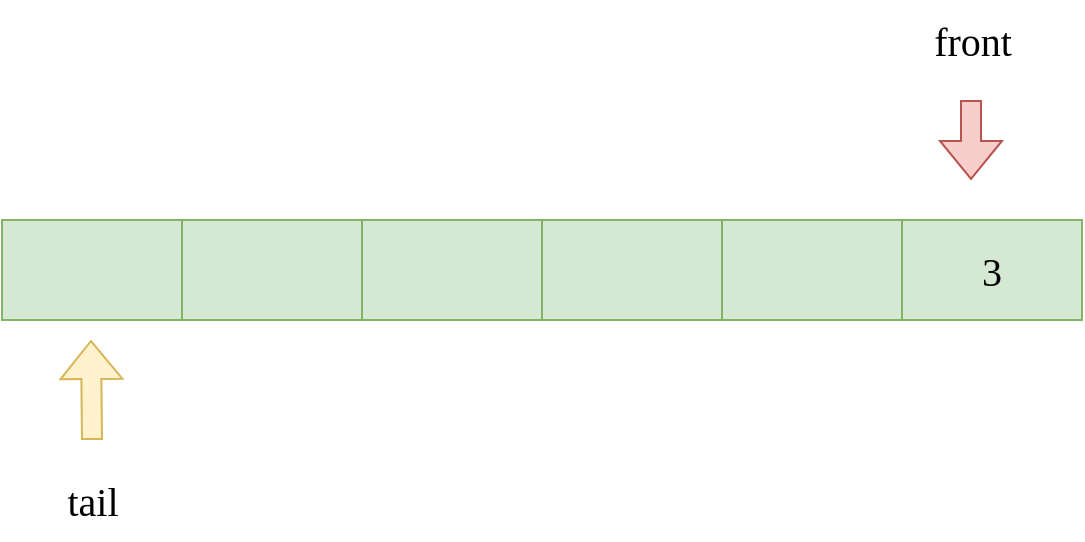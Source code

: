 <mxfile version="20.2.3" type="device"><diagram id="E6mF8gN-AaRTJjgoNrtu" name="第 1 页"><mxGraphModel dx="1209" dy="852" grid="1" gridSize="10" guides="1" tooltips="1" connect="1" arrows="1" fold="1" page="1" pageScale="1" pageWidth="827" pageHeight="1169" math="0" shadow="0"><root><mxCell id="0"/><mxCell id="1" parent="0"/><mxCell id="XvL6Bz3mQmxl2px6WhqZ-1" value="" style="rounded=0;whiteSpace=wrap;html=1;fontSize=20;fontFamily=Comic Sans MS;fillColor=#d5e8d4;strokeColor=#82b366;" vertex="1" parent="1"><mxGeometry x="240" y="280" width="90" height="50" as="geometry"/></mxCell><mxCell id="XvL6Bz3mQmxl2px6WhqZ-3" value="" style="rounded=0;whiteSpace=wrap;html=1;fontSize=20;fontFamily=Comic Sans MS;fillColor=#d5e8d4;strokeColor=#82b366;" vertex="1" parent="1"><mxGeometry x="330" y="280" width="90" height="50" as="geometry"/></mxCell><mxCell id="XvL6Bz3mQmxl2px6WhqZ-4" value="" style="rounded=0;whiteSpace=wrap;html=1;fontSize=20;fontFamily=Comic Sans MS;fillColor=#d5e8d4;strokeColor=#82b366;" vertex="1" parent="1"><mxGeometry x="420" y="280" width="90" height="50" as="geometry"/></mxCell><mxCell id="XvL6Bz3mQmxl2px6WhqZ-5" value="" style="rounded=0;whiteSpace=wrap;html=1;fontSize=20;fontFamily=Comic Sans MS;fillColor=#d5e8d4;strokeColor=#82b366;" vertex="1" parent="1"><mxGeometry x="510" y="280" width="90" height="50" as="geometry"/></mxCell><mxCell id="XvL6Bz3mQmxl2px6WhqZ-6" value="" style="rounded=0;whiteSpace=wrap;html=1;fontSize=20;fontFamily=Comic Sans MS;fillColor=#d5e8d4;strokeColor=#82b366;" vertex="1" parent="1"><mxGeometry x="600" y="280" width="90" height="50" as="geometry"/></mxCell><mxCell id="XvL6Bz3mQmxl2px6WhqZ-7" value="3" style="rounded=0;whiteSpace=wrap;html=1;fontSize=20;fontFamily=Comic Sans MS;fillColor=#d5e8d4;strokeColor=#82b366;" vertex="1" parent="1"><mxGeometry x="690" y="280" width="90" height="50" as="geometry"/></mxCell><mxCell id="XvL6Bz3mQmxl2px6WhqZ-8" value="" style="shape=flexArrow;endArrow=classic;html=1;rounded=0;fontFamily=Comic Sans MS;fontSize=20;fillColor=#f8cecc;strokeColor=#b85450;" edge="1" parent="1"><mxGeometry width="50" height="50" relative="1" as="geometry"><mxPoint x="724.5" y="220" as="sourcePoint"/><mxPoint x="724.5" y="260" as="targetPoint"/></mxGeometry></mxCell><mxCell id="XvL6Bz3mQmxl2px6WhqZ-9" value="front" style="text;html=1;align=center;verticalAlign=middle;resizable=0;points=[];autosize=1;strokeColor=none;fillColor=none;fontSize=20;fontFamily=Comic Sans MS;" vertex="1" parent="1"><mxGeometry x="690" y="170" width="70" height="40" as="geometry"/></mxCell><mxCell id="XvL6Bz3mQmxl2px6WhqZ-10" value="" style="shape=flexArrow;endArrow=classic;html=1;rounded=0;fontFamily=Comic Sans MS;fontSize=20;fillColor=#fff2cc;strokeColor=#d6b656;" edge="1" parent="1"><mxGeometry width="50" height="50" relative="1" as="geometry"><mxPoint x="285" y="390" as="sourcePoint"/><mxPoint x="284.5" y="340" as="targetPoint"/></mxGeometry></mxCell><mxCell id="XvL6Bz3mQmxl2px6WhqZ-11" value="tail" style="text;html=1;align=center;verticalAlign=middle;resizable=0;points=[];autosize=1;strokeColor=none;fillColor=none;fontSize=20;fontFamily=Comic Sans MS;" vertex="1" parent="1"><mxGeometry x="260" y="400" width="50" height="40" as="geometry"/></mxCell></root></mxGraphModel></diagram></mxfile>